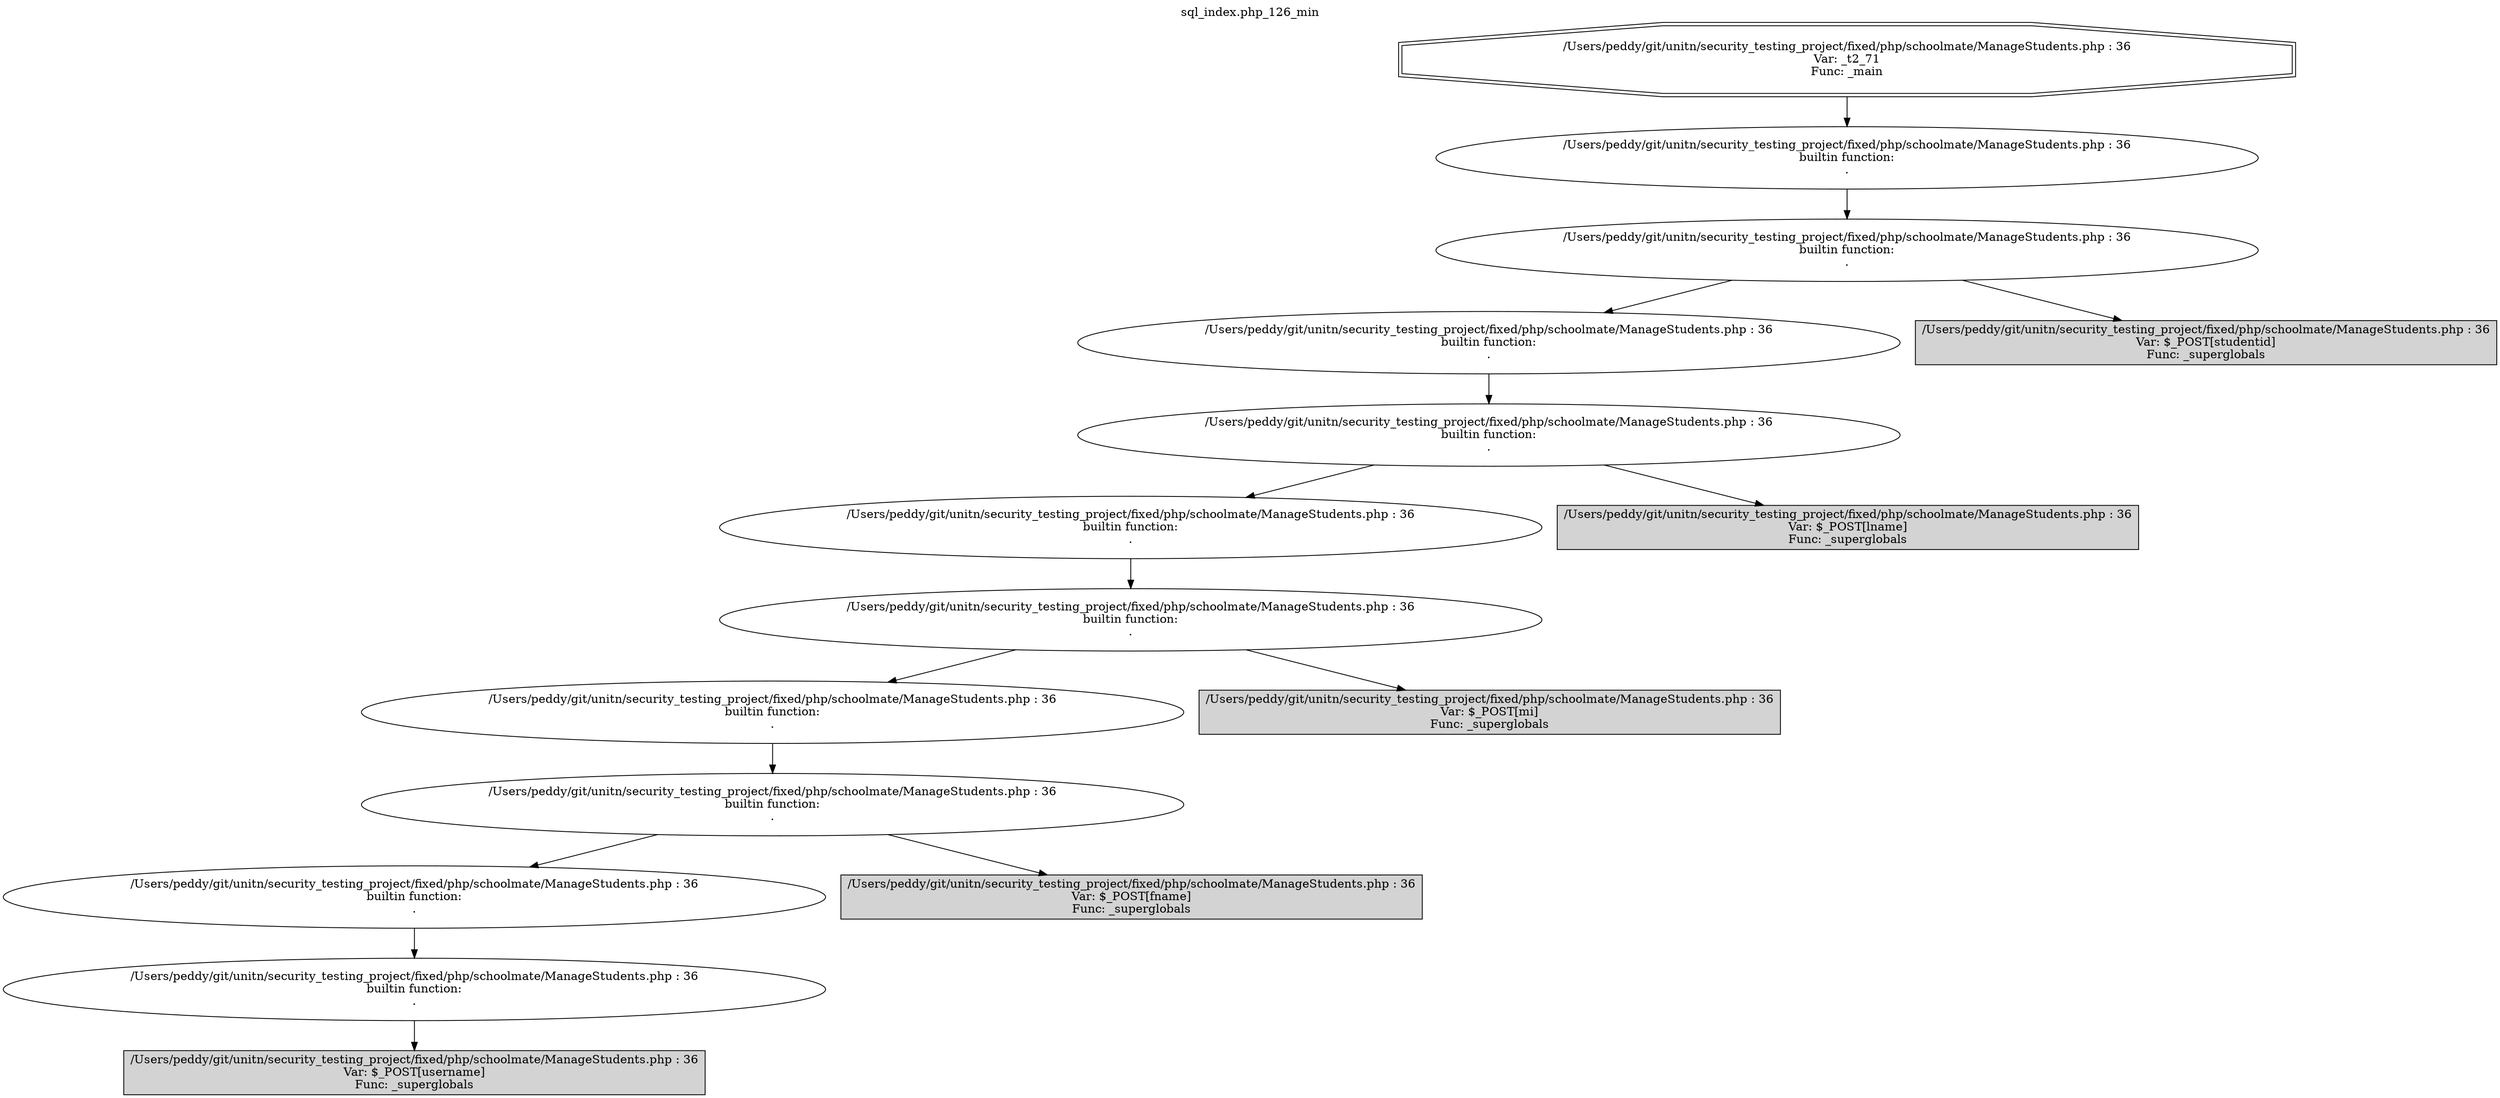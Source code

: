 digraph cfg {
  label="sql_index.php_126_min";
  labelloc=t;
  n1 [shape=doubleoctagon, label="/Users/peddy/git/unitn/security_testing_project/fixed/php/schoolmate/ManageStudents.php : 36\nVar: _t2_71\nFunc: _main\n"];
  n2 [shape=ellipse, label="/Users/peddy/git/unitn/security_testing_project/fixed/php/schoolmate/ManageStudents.php : 36\nbuiltin function:\n.\n"];
  n3 [shape=ellipse, label="/Users/peddy/git/unitn/security_testing_project/fixed/php/schoolmate/ManageStudents.php : 36\nbuiltin function:\n.\n"];
  n4 [shape=ellipse, label="/Users/peddy/git/unitn/security_testing_project/fixed/php/schoolmate/ManageStudents.php : 36\nbuiltin function:\n.\n"];
  n5 [shape=ellipse, label="/Users/peddy/git/unitn/security_testing_project/fixed/php/schoolmate/ManageStudents.php : 36\nbuiltin function:\n.\n"];
  n6 [shape=ellipse, label="/Users/peddy/git/unitn/security_testing_project/fixed/php/schoolmate/ManageStudents.php : 36\nbuiltin function:\n.\n"];
  n7 [shape=ellipse, label="/Users/peddy/git/unitn/security_testing_project/fixed/php/schoolmate/ManageStudents.php : 36\nbuiltin function:\n.\n"];
  n8 [shape=ellipse, label="/Users/peddy/git/unitn/security_testing_project/fixed/php/schoolmate/ManageStudents.php : 36\nbuiltin function:\n.\n"];
  n9 [shape=ellipse, label="/Users/peddy/git/unitn/security_testing_project/fixed/php/schoolmate/ManageStudents.php : 36\nbuiltin function:\n.\n"];
  n10 [shape=ellipse, label="/Users/peddy/git/unitn/security_testing_project/fixed/php/schoolmate/ManageStudents.php : 36\nbuiltin function:\n.\n"];
  n11 [shape=ellipse, label="/Users/peddy/git/unitn/security_testing_project/fixed/php/schoolmate/ManageStudents.php : 36\nbuiltin function:\n.\n"];
  n12 [shape=box, label="/Users/peddy/git/unitn/security_testing_project/fixed/php/schoolmate/ManageStudents.php : 36\nVar: $_POST[username]\nFunc: _superglobals\n",style=filled];
  n13 [shape=box, label="/Users/peddy/git/unitn/security_testing_project/fixed/php/schoolmate/ManageStudents.php : 36\nVar: $_POST[fname]\nFunc: _superglobals\n",style=filled];
  n14 [shape=box, label="/Users/peddy/git/unitn/security_testing_project/fixed/php/schoolmate/ManageStudents.php : 36\nVar: $_POST[mi]\nFunc: _superglobals\n",style=filled];
  n15 [shape=box, label="/Users/peddy/git/unitn/security_testing_project/fixed/php/schoolmate/ManageStudents.php : 36\nVar: $_POST[lname]\nFunc: _superglobals\n",style=filled];
  n16 [shape=box, label="/Users/peddy/git/unitn/security_testing_project/fixed/php/schoolmate/ManageStudents.php : 36\nVar: $_POST[studentid]\nFunc: _superglobals\n",style=filled];
  n1 -> n2;
  n2 -> n3;
  n3 -> n4;
  n3 -> n16;
  n4 -> n5;
  n5 -> n6;
  n5 -> n15;
  n6 -> n7;
  n7 -> n8;
  n7 -> n14;
  n8 -> n9;
  n9 -> n10;
  n9 -> n13;
  n10 -> n11;
  n11 -> n12;
}
